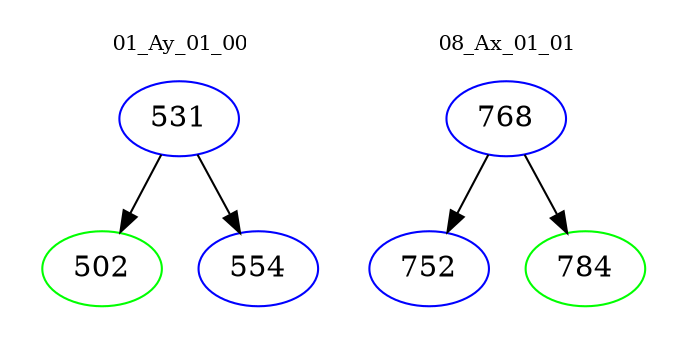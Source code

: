 digraph{
subgraph cluster_0 {
color = white
label = "01_Ay_01_00";
fontsize=10;
T0_531 [label="531", color="blue"]
T0_531 -> T0_502 [color="black"]
T0_502 [label="502", color="green"]
T0_531 -> T0_554 [color="black"]
T0_554 [label="554", color="blue"]
}
subgraph cluster_1 {
color = white
label = "08_Ax_01_01";
fontsize=10;
T1_768 [label="768", color="blue"]
T1_768 -> T1_752 [color="black"]
T1_752 [label="752", color="blue"]
T1_768 -> T1_784 [color="black"]
T1_784 [label="784", color="green"]
}
}

